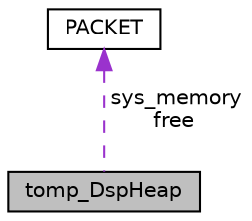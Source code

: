 digraph "tomp_DspHeap"
{
  edge [fontname="Helvetica",fontsize="10",labelfontname="Helvetica",labelfontsize="10"];
  node [fontname="Helvetica",fontsize="10",shape=record];
  Node1 [label="tomp_DspHeap",height=0.2,width=0.4,color="black", fillcolor="grey75", style="filled", fontcolor="black"];
  Node2 -> Node1 [dir="back",color="darkorchid3",fontsize="10",style="dashed",label=" sys_memory\nfree" ,fontname="Helvetica"];
  Node2 [label="PACKET",height=0.2,width=0.4,color="black", fillcolor="white", style="filled",URL="$structPACKET.html"];
}
